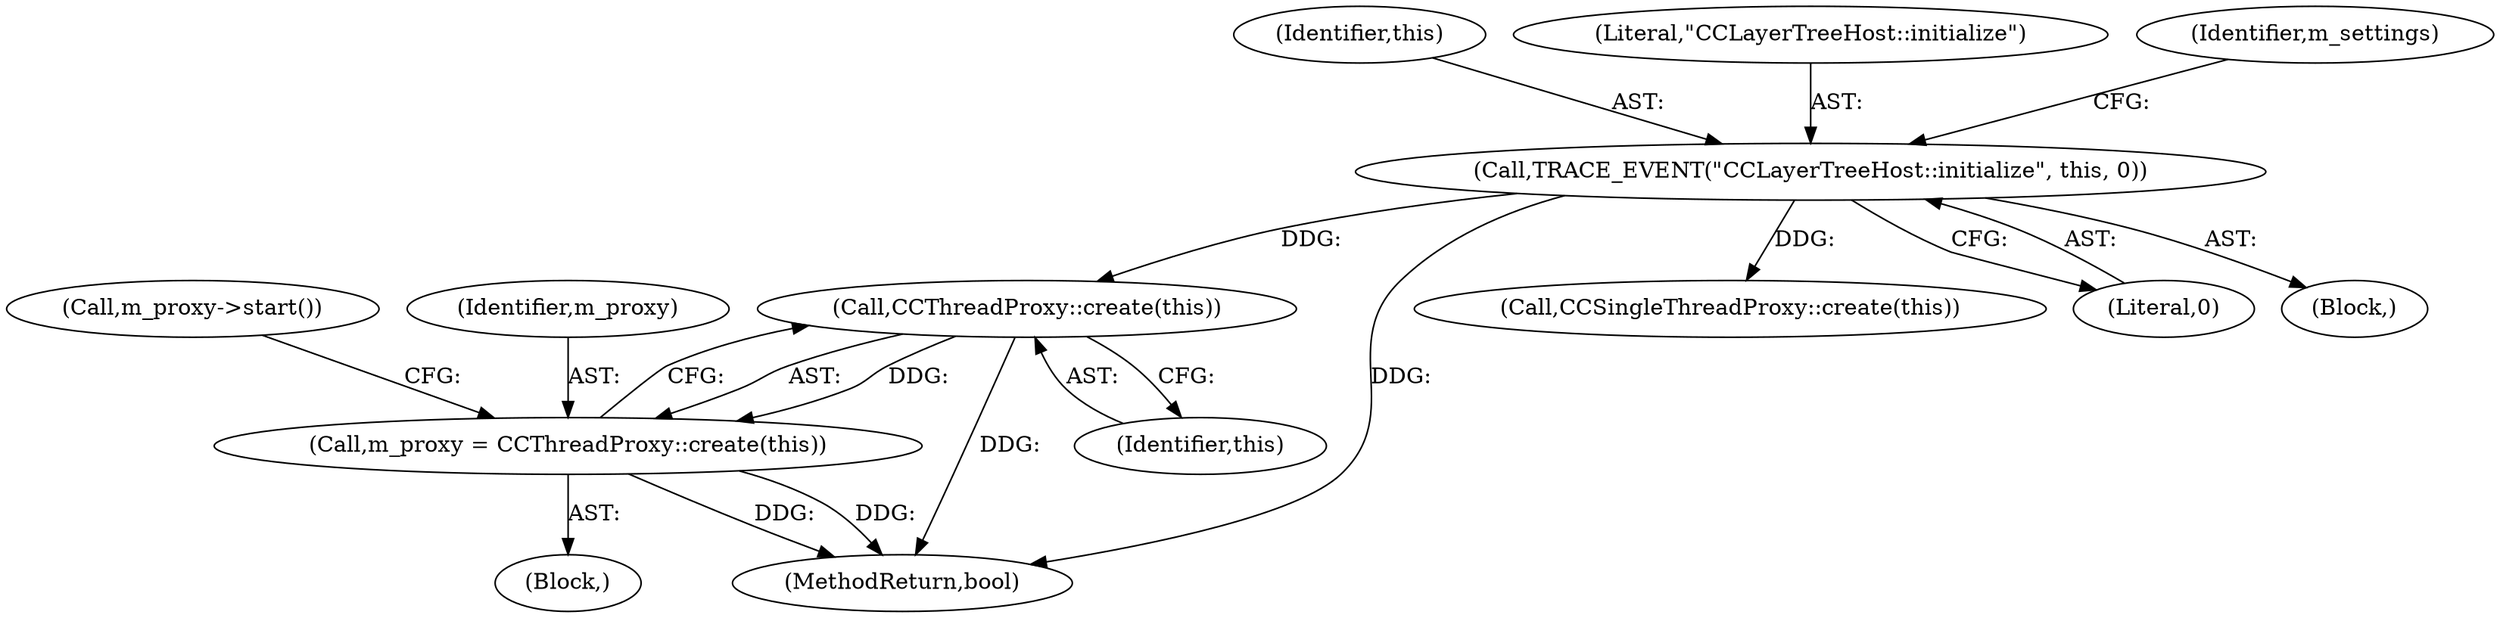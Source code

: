 digraph "0_Chrome_88c4913f11967abfd08a8b22b4423710322ac49b@API" {
"1000128" [label="(Call,CCThreadProxy::create(this))"];
"1000102" [label="(Call,TRACE_EVENT(\"CCLayerTreeHost::initialize\", this, 0))"];
"1000126" [label="(Call,m_proxy = CCThreadProxy::create(this))"];
"1000104" [label="(Identifier,this)"];
"1000133" [label="(Call,CCSingleThreadProxy::create(this))"];
"1000135" [label="(Call,m_proxy->start())"];
"1000110" [label="(Block,)"];
"1000129" [label="(Identifier,this)"];
"1000103" [label="(Literal,\"CCLayerTreeHost::initialize\")"];
"1000127" [label="(Identifier,m_proxy)"];
"1000108" [label="(Identifier,m_settings)"];
"1000160" [label="(MethodReturn,bool)"];
"1000102" [label="(Call,TRACE_EVENT(\"CCLayerTreeHost::initialize\", this, 0))"];
"1000128" [label="(Call,CCThreadProxy::create(this))"];
"1000105" [label="(Literal,0)"];
"1000126" [label="(Call,m_proxy = CCThreadProxy::create(this))"];
"1000101" [label="(Block,)"];
"1000128" -> "1000126"  [label="AST: "];
"1000128" -> "1000129"  [label="CFG: "];
"1000129" -> "1000128"  [label="AST: "];
"1000126" -> "1000128"  [label="CFG: "];
"1000128" -> "1000160"  [label="DDG: "];
"1000128" -> "1000126"  [label="DDG: "];
"1000102" -> "1000128"  [label="DDG: "];
"1000102" -> "1000101"  [label="AST: "];
"1000102" -> "1000105"  [label="CFG: "];
"1000103" -> "1000102"  [label="AST: "];
"1000104" -> "1000102"  [label="AST: "];
"1000105" -> "1000102"  [label="AST: "];
"1000108" -> "1000102"  [label="CFG: "];
"1000102" -> "1000160"  [label="DDG: "];
"1000102" -> "1000133"  [label="DDG: "];
"1000126" -> "1000110"  [label="AST: "];
"1000127" -> "1000126"  [label="AST: "];
"1000135" -> "1000126"  [label="CFG: "];
"1000126" -> "1000160"  [label="DDG: "];
"1000126" -> "1000160"  [label="DDG: "];
}
